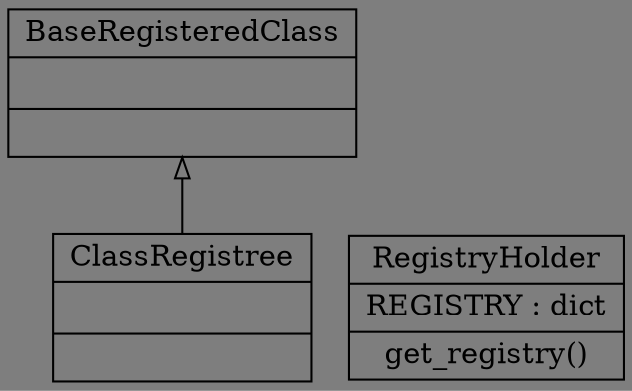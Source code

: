 digraph "classes_行为型模式-登记模式.py" {
rankdir=BT
bgcolor="#7e7e7e"
charset="utf-8"
"行为型模式-登记模式.BaseRegisteredClass" [color="black", fontcolor="black", label=<{BaseRegisteredClass|<br ALIGN="LEFT"/>|}>, shape="record", style="solid"];
"行为型模式-登记模式.ClassRegistree" [color="black", fontcolor="black", label=<{ClassRegistree|<br ALIGN="LEFT"/>|}>, shape="record", style="solid"];
"行为型模式-登记模式.RegistryHolder" [color="black", fontcolor="black", label=<{RegistryHolder|REGISTRY : dict<br ALIGN="LEFT"/>|get_registry()<br ALIGN="LEFT"/>}>, shape="record", style="solid"];
"行为型模式-登记模式.ClassRegistree" -> "行为型模式-登记模式.BaseRegisteredClass" [arrowhead="empty", arrowtail="none"];
}
